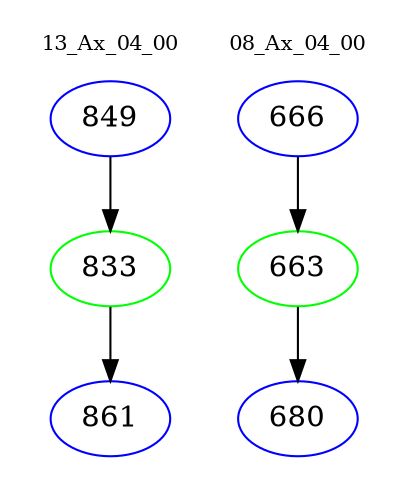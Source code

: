 digraph{
subgraph cluster_0 {
color = white
label = "13_Ax_04_00";
fontsize=10;
T0_849 [label="849", color="blue"]
T0_849 -> T0_833 [color="black"]
T0_833 [label="833", color="green"]
T0_833 -> T0_861 [color="black"]
T0_861 [label="861", color="blue"]
}
subgraph cluster_1 {
color = white
label = "08_Ax_04_00";
fontsize=10;
T1_666 [label="666", color="blue"]
T1_666 -> T1_663 [color="black"]
T1_663 [label="663", color="green"]
T1_663 -> T1_680 [color="black"]
T1_680 [label="680", color="blue"]
}
}
